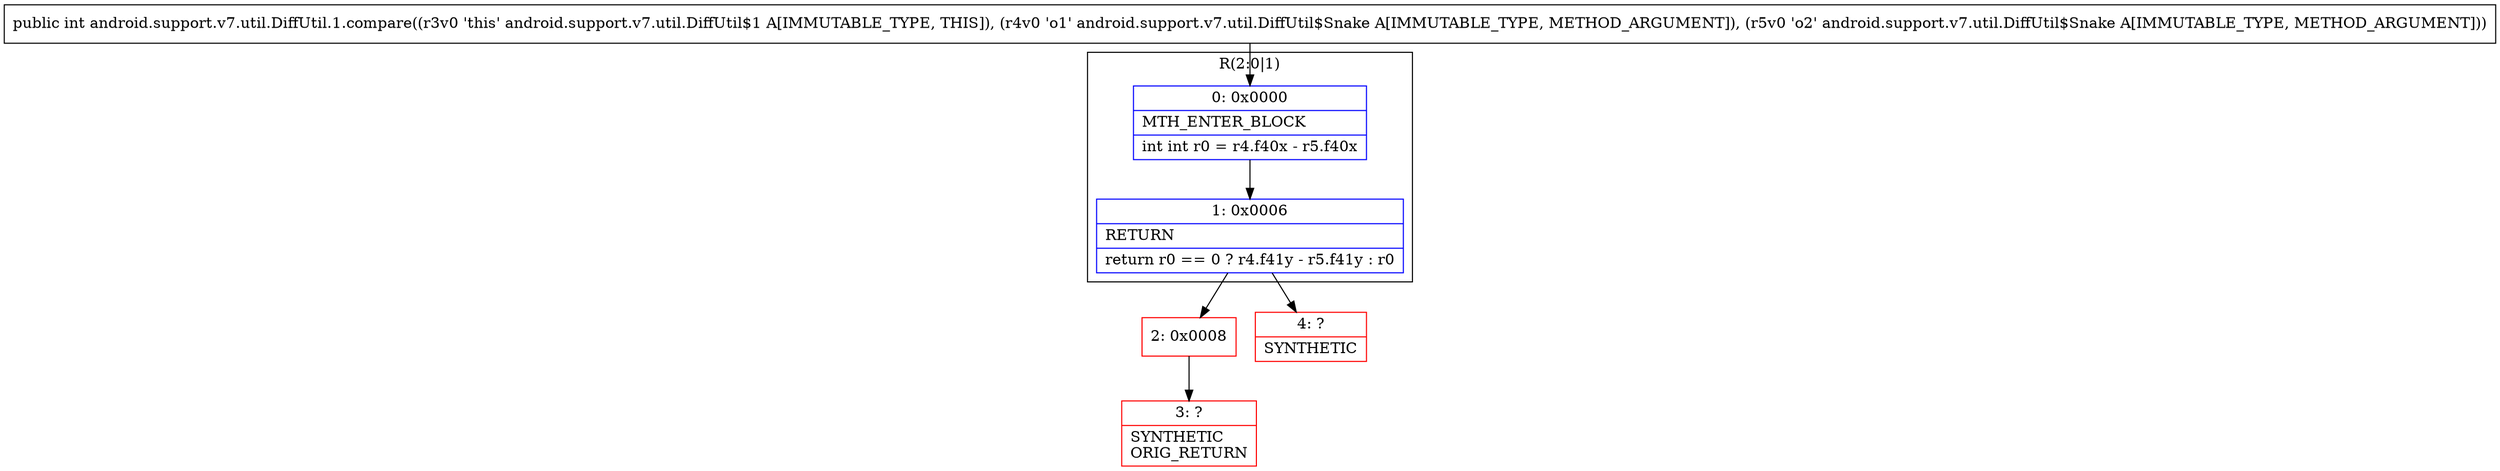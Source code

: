 digraph "CFG forandroid.support.v7.util.DiffUtil.1.compare(Landroid\/support\/v7\/util\/DiffUtil$Snake;Landroid\/support\/v7\/util\/DiffUtil$Snake;)I" {
subgraph cluster_Region_1639623598 {
label = "R(2:0|1)";
node [shape=record,color=blue];
Node_0 [shape=record,label="{0\:\ 0x0000|MTH_ENTER_BLOCK\l|int int r0 = r4.f40x \- r5.f40x\l}"];
Node_1 [shape=record,label="{1\:\ 0x0006|RETURN\l|return r0 == 0 ? r4.f41y \- r5.f41y : r0\l}"];
}
Node_2 [shape=record,color=red,label="{2\:\ 0x0008}"];
Node_3 [shape=record,color=red,label="{3\:\ ?|SYNTHETIC\lORIG_RETURN\l}"];
Node_4 [shape=record,color=red,label="{4\:\ ?|SYNTHETIC\l}"];
MethodNode[shape=record,label="{public int android.support.v7.util.DiffUtil.1.compare((r3v0 'this' android.support.v7.util.DiffUtil$1 A[IMMUTABLE_TYPE, THIS]), (r4v0 'o1' android.support.v7.util.DiffUtil$Snake A[IMMUTABLE_TYPE, METHOD_ARGUMENT]), (r5v0 'o2' android.support.v7.util.DiffUtil$Snake A[IMMUTABLE_TYPE, METHOD_ARGUMENT])) }"];
MethodNode -> Node_0;
Node_0 -> Node_1;
Node_1 -> Node_2;
Node_1 -> Node_4;
Node_2 -> Node_3;
}


